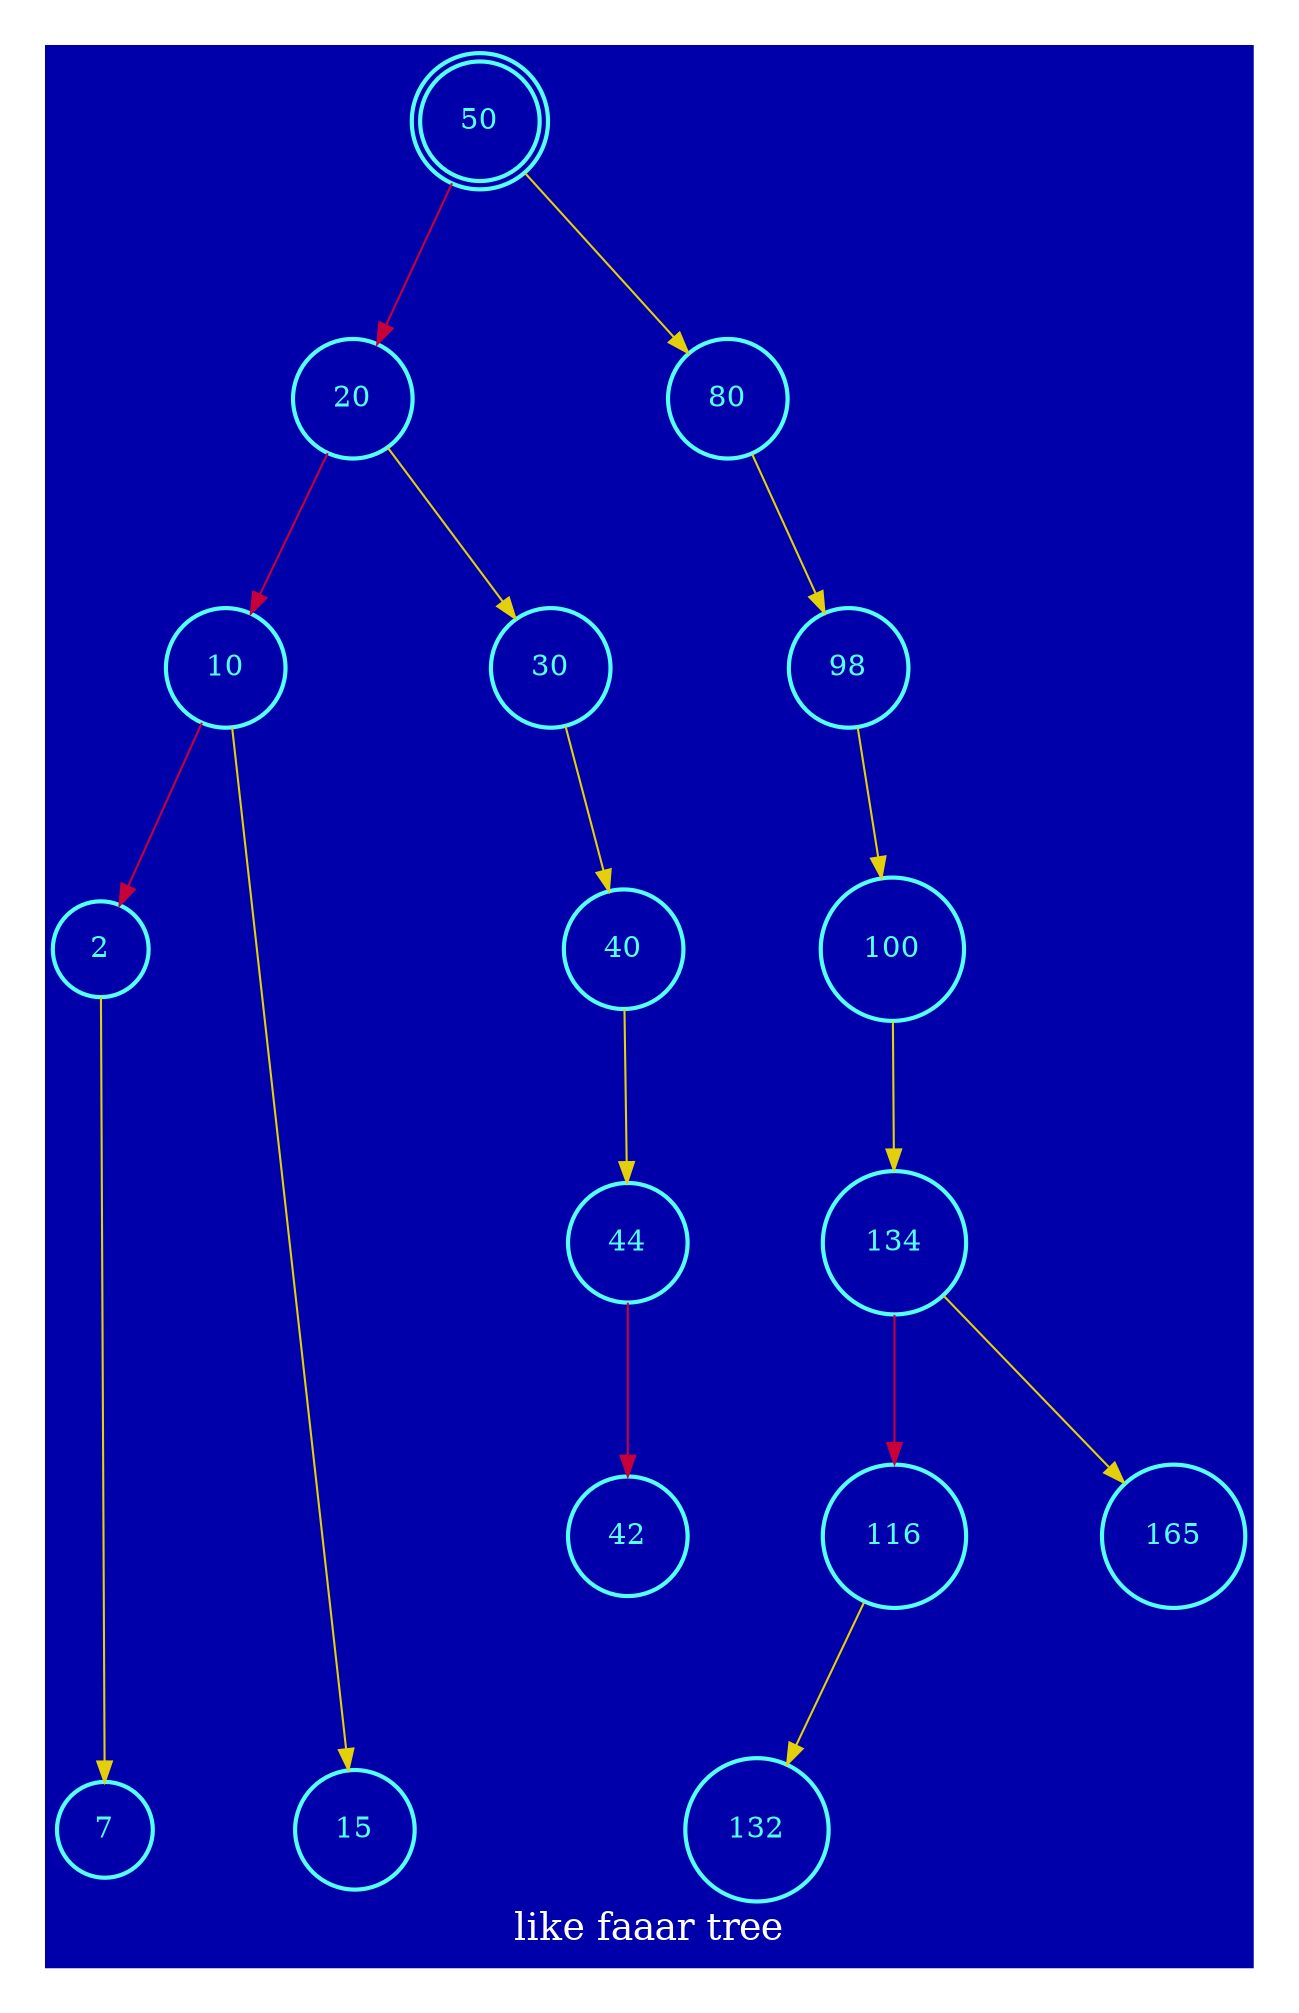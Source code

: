 digraph Tree {
  graph [
  charset = "UTF-8";
  label = "like faaar tree"
    bgcolor   = "#0000aa", 
fontcolor = white, 
 fontsize  = 18, 
 style = "rounded",   
rankdir = HR,
 margin  = 0.3, 
splines = spline 
 splines = true 
ranksep = 1.0, 
nodesep = 0.9
 ];

node784[shape = circle; style = bold; fillcolor = "#0000aa"; color = "#55ffff"; fontcolor = "#55ffff"; label = " 7 "]; 
node736[shape = circle; style = bold; fillcolor = "#0000aa"; color = "#55ffff"; fontcolor = "#55ffff"; label = " 2 "]; 
node448[shape = circle; style = bold; fillcolor = "#0000aa"; color = "#55ffff"; fontcolor = "#55ffff"; label = " 15 "]; 
node160[shape = circle; style = bold; fillcolor = "#0000aa"; color = "#55ffff"; fontcolor = "#55ffff"; label = " 10 "]; 
node832[shape = circle; style = bold; fillcolor = "#0000aa"; color = "#55ffff"; fontcolor = "#55ffff"; label = " 42 "]; 
node352[shape = circle; style = bold; fillcolor = "#0000aa"; color = "#55ffff"; fontcolor = "#55ffff"; label = " 44 "]; 
node256[shape = circle; style = bold; fillcolor = "#0000aa"; color = "#55ffff"; fontcolor = "#55ffff"; label = " 40 "]; 
node208[shape = circle; style = bold; fillcolor = "#0000aa"; color = "#55ffff"; fontcolor = "#55ffff"; label = " 30 "]; 
node112[shape = circle; style = bold; fillcolor = "#0000aa"; color = "#55ffff"; fontcolor = "#55ffff"; label = " 20 "]; 
node688[shape = circle; style = bold; fillcolor = "#0000aa"; color = "#55ffff"; fontcolor = "#55ffff"; label = " 132 "]; 
node592[shape = circle; style = bold; fillcolor = "#0000aa"; color = "#55ffff"; fontcolor = "#55ffff"; label = " 116 "]; 
node640[shape = circle; style = bold; fillcolor = "#0000aa"; color = "#55ffff"; fontcolor = "#55ffff"; label = " 165 "]; 
node544[shape = circle; style = bold; fillcolor = "#0000aa"; color = "#55ffff"; fontcolor = "#55ffff"; label = " 134 "]; 
node496[shape = circle; style = bold; fillcolor = "#0000aa"; color = "#55ffff"; fontcolor = "#55ffff"; label = " 100 "]; 
node400[shape = circle; style = bold; fillcolor = "#0000aa"; color = "#55ffff"; fontcolor = "#55ffff"; label = " 98 "]; 
node304[shape = circle; style = bold; fillcolor = "#0000aa"; color = "#55ffff"; fontcolor = "#55ffff"; label = " 80 "]; 
node64[shape = doublecircle; style = bold; fillcolor = "#55ffff"; color = "#55ffff"; fontcolor = "#55ffff"; label = " 50 "]; 

node736 -> node784 [color = "#E4D00A"; weight = 0;];
node160 -> node448 [color = "#E4D00A"; weight = 0;];
node160 -> node736 [color = "#C70039"; weight = 0;];
node352 -> node832 [color = "#C70039"; weight = 0;];
node256 -> node352 [color = "#E4D00A"; weight = 0;];
node208 -> node256 [color = "#E4D00A"; weight = 0;];
node112 -> node208 [color = "#E4D00A"; weight = 0;];
node112 -> node160 [color = "#C70039"; weight = 0;];
node592 -> node688 [color = "#E4D00A"; weight = 0;];
node544 -> node640 [color = "#E4D00A"; weight = 0;];
node544 -> node592 [color = "#C70039"; weight = 0;];
node496 -> node544 [color = "#E4D00A"; weight = 0;];
node400 -> node496 [color = "#E4D00A"; weight = 0;];
node304 -> node400 [color = "#E4D00A"; weight = 0;];
node64 -> node304 [color = "#E4D00A"; weight = 0;];
node64 -> node112 [color = "#C70039"; weight = 0;];
}
